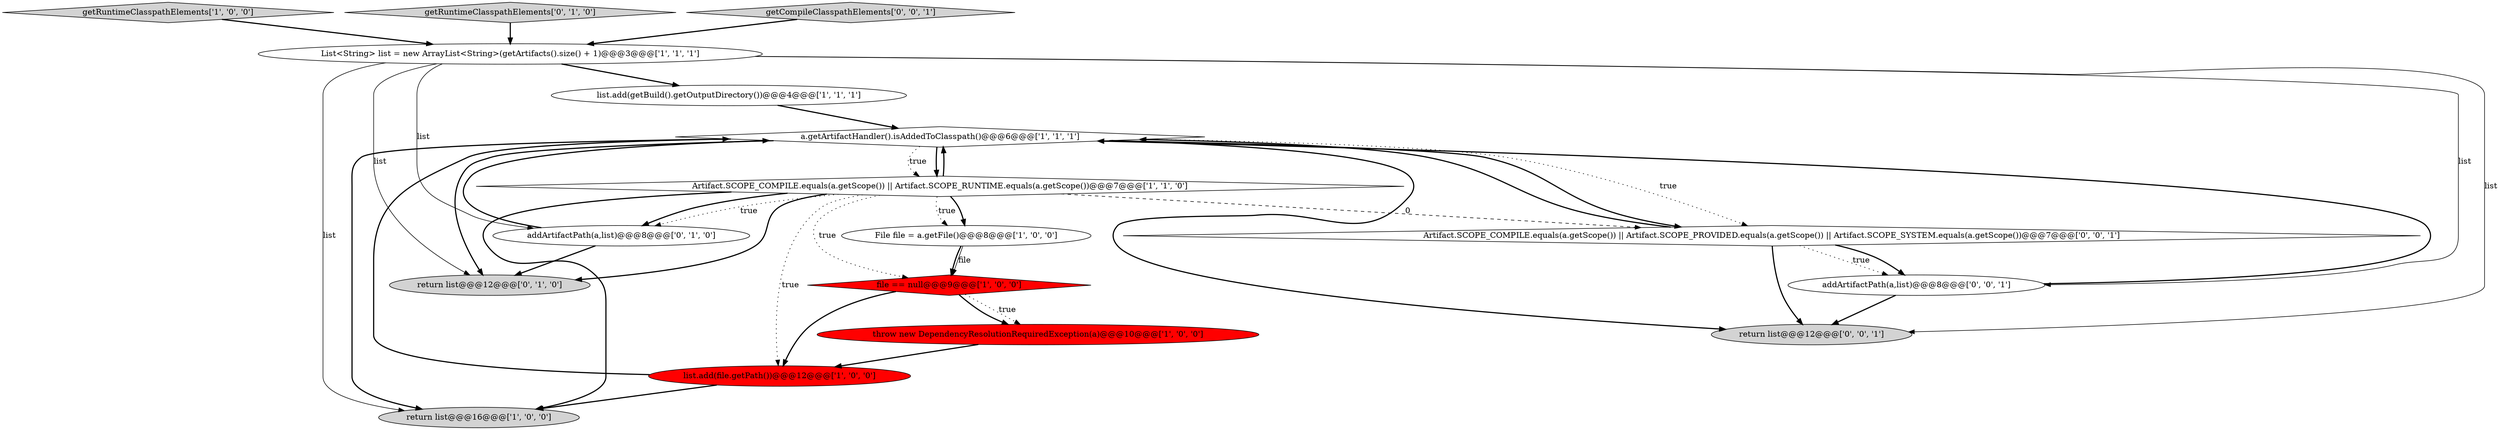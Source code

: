 digraph {
7 [style = filled, label = "return list@@@16@@@['1', '0', '0']", fillcolor = lightgray, shape = ellipse image = "AAA0AAABBB1BBB"];
10 [style = filled, label = "return list@@@12@@@['0', '1', '0']", fillcolor = lightgray, shape = ellipse image = "AAA0AAABBB2BBB"];
4 [style = filled, label = "getRuntimeClasspathElements['1', '0', '0']", fillcolor = lightgray, shape = diamond image = "AAA0AAABBB1BBB"];
8 [style = filled, label = "list.add(getBuild().getOutputDirectory())@@@4@@@['1', '1', '1']", fillcolor = white, shape = ellipse image = "AAA0AAABBB1BBB"];
2 [style = filled, label = "List<String> list = new ArrayList<String>(getArtifacts().size() + 1)@@@3@@@['1', '1', '1']", fillcolor = white, shape = ellipse image = "AAA0AAABBB1BBB"];
6 [style = filled, label = "file == null@@@9@@@['1', '0', '0']", fillcolor = red, shape = diamond image = "AAA1AAABBB1BBB"];
12 [style = filled, label = "addArtifactPath(a,list)@@@8@@@['0', '1', '0']", fillcolor = white, shape = ellipse image = "AAA0AAABBB2BBB"];
14 [style = filled, label = "Artifact.SCOPE_COMPILE.equals(a.getScope()) || Artifact.SCOPE_PROVIDED.equals(a.getScope()) || Artifact.SCOPE_SYSTEM.equals(a.getScope())@@@7@@@['0', '0', '1']", fillcolor = white, shape = diamond image = "AAA0AAABBB3BBB"];
13 [style = filled, label = "addArtifactPath(a,list)@@@8@@@['0', '0', '1']", fillcolor = white, shape = ellipse image = "AAA0AAABBB3BBB"];
15 [style = filled, label = "return list@@@12@@@['0', '0', '1']", fillcolor = lightgray, shape = ellipse image = "AAA0AAABBB3BBB"];
5 [style = filled, label = "Artifact.SCOPE_COMPILE.equals(a.getScope()) || Artifact.SCOPE_RUNTIME.equals(a.getScope())@@@7@@@['1', '1', '0']", fillcolor = white, shape = diamond image = "AAA0AAABBB1BBB"];
9 [style = filled, label = "list.add(file.getPath())@@@12@@@['1', '0', '0']", fillcolor = red, shape = ellipse image = "AAA1AAABBB1BBB"];
1 [style = filled, label = "throw new DependencyResolutionRequiredException(a)@@@10@@@['1', '0', '0']", fillcolor = red, shape = ellipse image = "AAA1AAABBB1BBB"];
11 [style = filled, label = "getRuntimeClasspathElements['0', '1', '0']", fillcolor = lightgray, shape = diamond image = "AAA0AAABBB2BBB"];
16 [style = filled, label = "getCompileClasspathElements['0', '0', '1']", fillcolor = lightgray, shape = diamond image = "AAA0AAABBB3BBB"];
3 [style = filled, label = "File file = a.getFile()@@@8@@@['1', '0', '0']", fillcolor = white, shape = ellipse image = "AAA0AAABBB1BBB"];
0 [style = filled, label = "a.getArtifactHandler().isAddedToClasspath()@@@6@@@['1', '1', '1']", fillcolor = white, shape = diamond image = "AAA0AAABBB1BBB"];
5->3 [style = bold, label=""];
5->10 [style = bold, label=""];
5->14 [style = dashed, label="0"];
0->5 [style = dotted, label="true"];
9->0 [style = bold, label=""];
6->1 [style = dotted, label="true"];
5->6 [style = dotted, label="true"];
2->7 [style = solid, label="list"];
3->6 [style = bold, label=""];
2->15 [style = solid, label="list"];
4->2 [style = bold, label=""];
5->12 [style = dotted, label="true"];
5->3 [style = dotted, label="true"];
16->2 [style = bold, label=""];
9->7 [style = bold, label=""];
12->0 [style = bold, label=""];
11->2 [style = bold, label=""];
0->15 [style = bold, label=""];
1->9 [style = bold, label=""];
14->13 [style = dotted, label="true"];
0->7 [style = bold, label=""];
8->0 [style = bold, label=""];
6->1 [style = bold, label=""];
0->10 [style = bold, label=""];
12->10 [style = bold, label=""];
0->14 [style = bold, label=""];
14->0 [style = bold, label=""];
5->0 [style = bold, label=""];
5->12 [style = bold, label=""];
2->10 [style = solid, label="list"];
5->9 [style = dotted, label="true"];
5->7 [style = bold, label=""];
13->0 [style = bold, label=""];
0->14 [style = dotted, label="true"];
14->15 [style = bold, label=""];
2->12 [style = solid, label="list"];
13->15 [style = bold, label=""];
14->13 [style = bold, label=""];
6->9 [style = bold, label=""];
2->13 [style = solid, label="list"];
2->8 [style = bold, label=""];
0->5 [style = bold, label=""];
3->6 [style = solid, label="file"];
}
